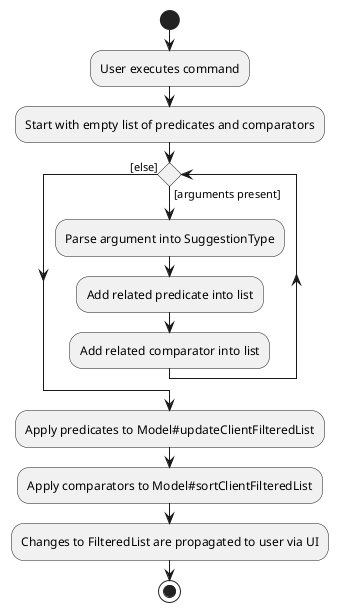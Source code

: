 @startuml
start
:User executes command;

:Start with empty list of predicates and comparators;
'Since the beta syntax does not support placing the condition outside the
'diamond we place it as the true branch instead.

while () is ([arguments present])
    :Parse argument into SuggestionType;
    :Add related predicate into list;
    :Add related comparator into list;
endwhile ([else])

:Apply predicates to Model#updateClientFilteredList;
:Apply comparators to Model#sortClientFilteredList;
:Changes to FilteredList are propagated to user via UI;
stop
@enduml
